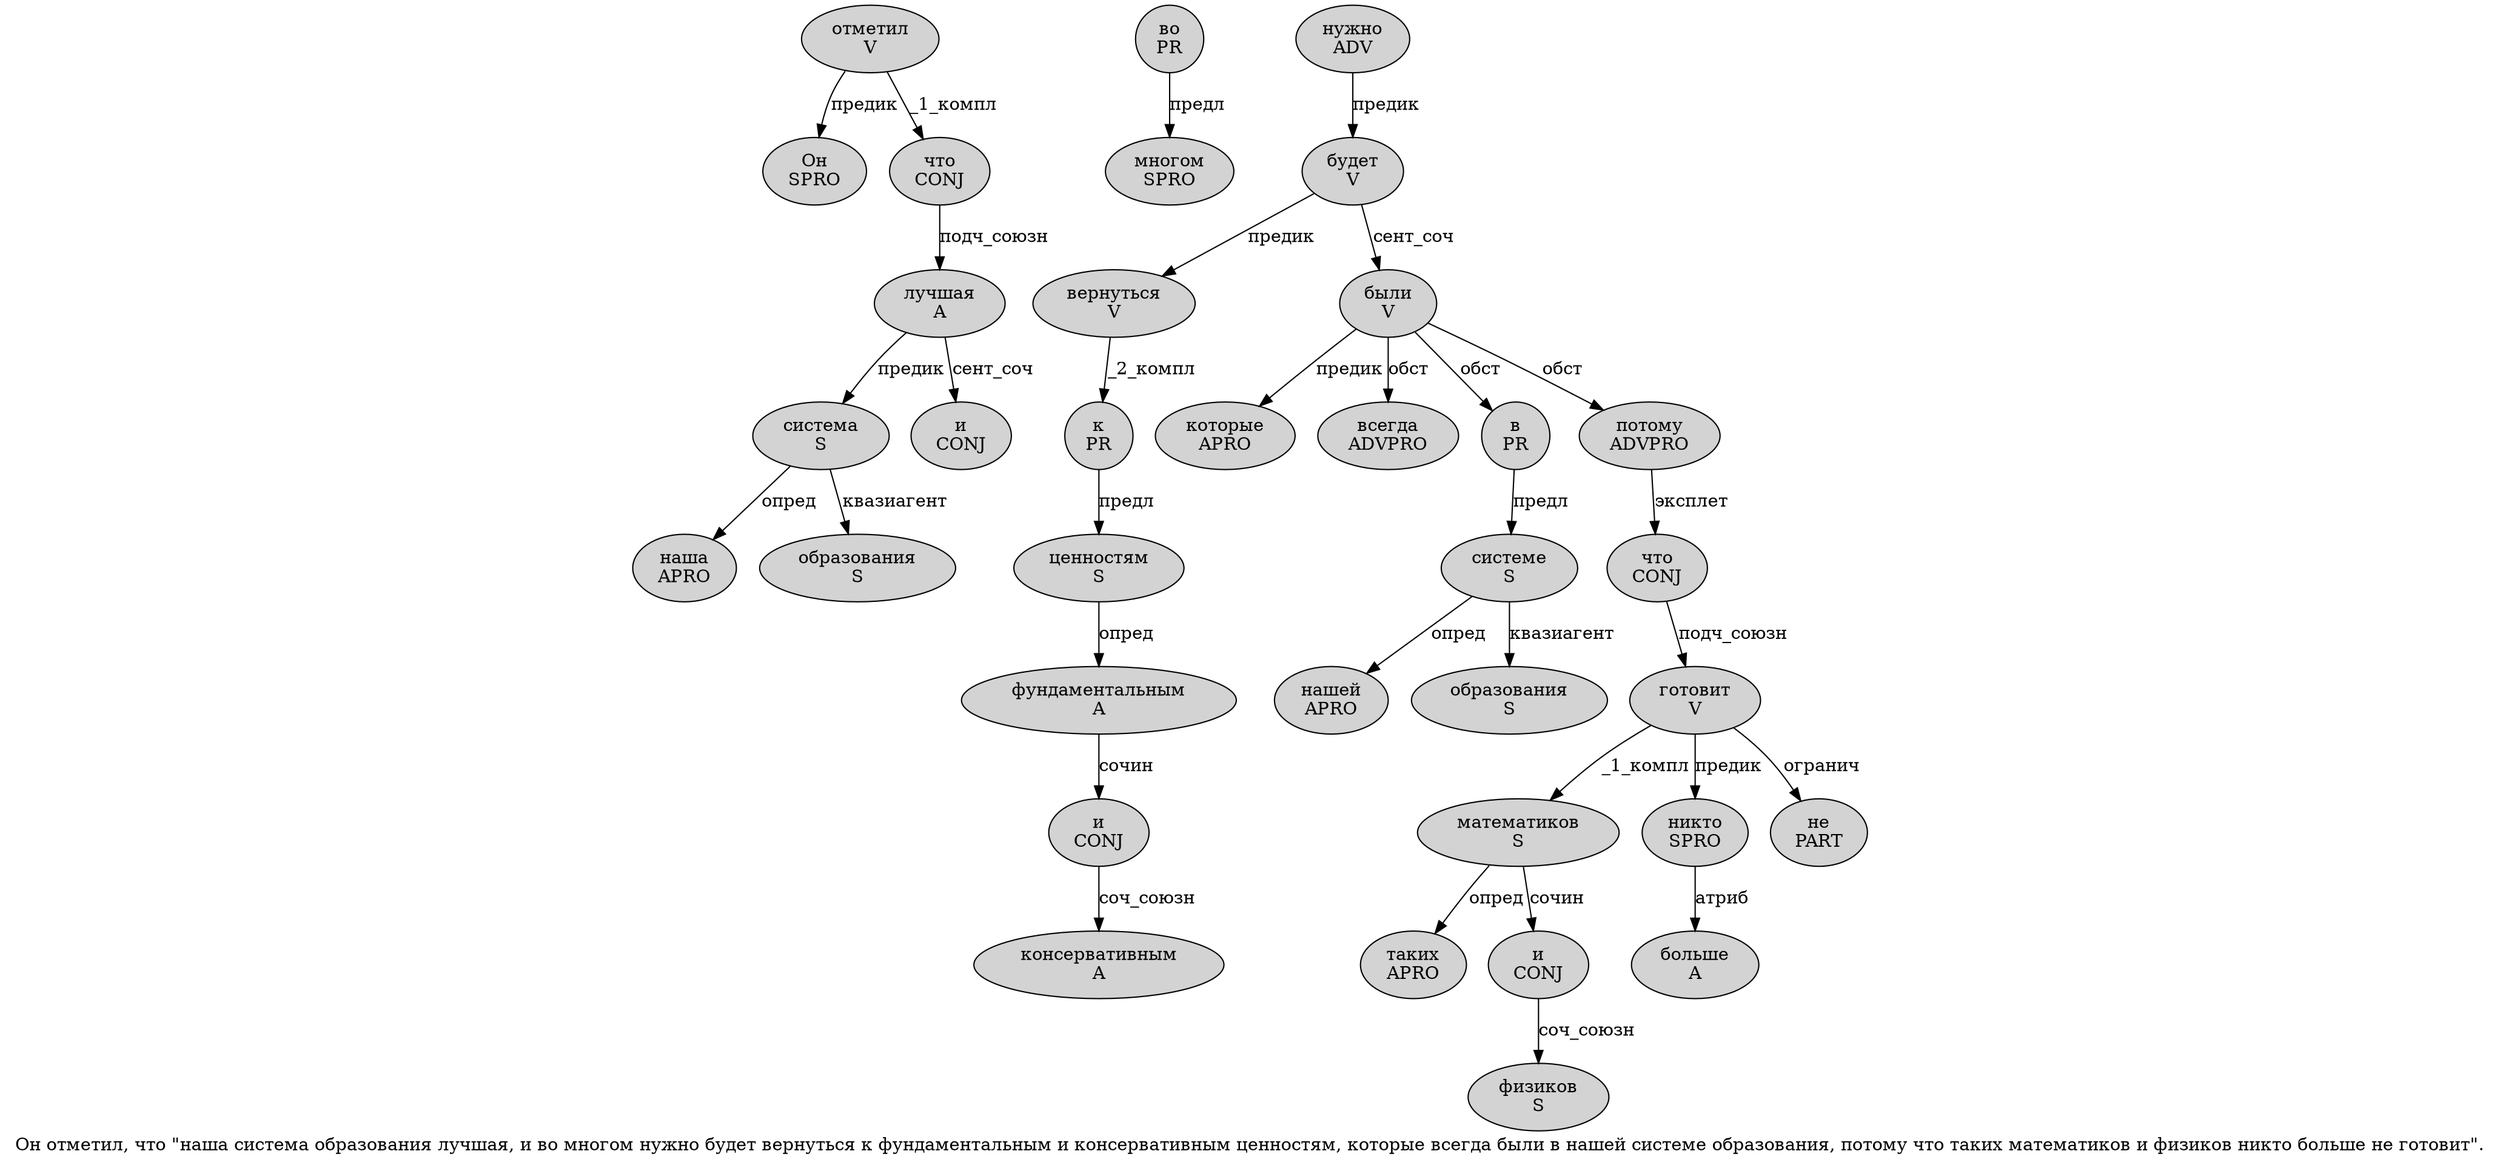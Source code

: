 digraph SENTENCE_1123 {
	graph [label="Он отметил, что \"наша система образования лучшая, и во многом нужно будет вернуться к фундаментальным и консервативным ценностям, которые всегда были в нашей системе образования, потому что таких математиков и физиков никто больше не готовит\"."]
	node [style=filled]
		0 [label="Он
SPRO" color="" fillcolor=lightgray penwidth=1 shape=ellipse]
		1 [label="отметил
V" color="" fillcolor=lightgray penwidth=1 shape=ellipse]
		3 [label="что
CONJ" color="" fillcolor=lightgray penwidth=1 shape=ellipse]
		5 [label="наша
APRO" color="" fillcolor=lightgray penwidth=1 shape=ellipse]
		6 [label="система
S" color="" fillcolor=lightgray penwidth=1 shape=ellipse]
		7 [label="образования
S" color="" fillcolor=lightgray penwidth=1 shape=ellipse]
		8 [label="лучшая
A" color="" fillcolor=lightgray penwidth=1 shape=ellipse]
		10 [label="и
CONJ" color="" fillcolor=lightgray penwidth=1 shape=ellipse]
		11 [label="во
PR" color="" fillcolor=lightgray penwidth=1 shape=ellipse]
		12 [label="многом
SPRO" color="" fillcolor=lightgray penwidth=1 shape=ellipse]
		13 [label="нужно
ADV" color="" fillcolor=lightgray penwidth=1 shape=ellipse]
		14 [label="будет
V" color="" fillcolor=lightgray penwidth=1 shape=ellipse]
		15 [label="вернуться
V" color="" fillcolor=lightgray penwidth=1 shape=ellipse]
		16 [label="к
PR" color="" fillcolor=lightgray penwidth=1 shape=ellipse]
		17 [label="фундаментальным
A" color="" fillcolor=lightgray penwidth=1 shape=ellipse]
		18 [label="и
CONJ" color="" fillcolor=lightgray penwidth=1 shape=ellipse]
		19 [label="консервативным
A" color="" fillcolor=lightgray penwidth=1 shape=ellipse]
		20 [label="ценностям
S" color="" fillcolor=lightgray penwidth=1 shape=ellipse]
		22 [label="которые
APRO" color="" fillcolor=lightgray penwidth=1 shape=ellipse]
		23 [label="всегда
ADVPRO" color="" fillcolor=lightgray penwidth=1 shape=ellipse]
		24 [label="были
V" color="" fillcolor=lightgray penwidth=1 shape=ellipse]
		25 [label="в
PR" color="" fillcolor=lightgray penwidth=1 shape=ellipse]
		26 [label="нашей
APRO" color="" fillcolor=lightgray penwidth=1 shape=ellipse]
		27 [label="системе
S" color="" fillcolor=lightgray penwidth=1 shape=ellipse]
		28 [label="образования
S" color="" fillcolor=lightgray penwidth=1 shape=ellipse]
		30 [label="потому
ADVPRO" color="" fillcolor=lightgray penwidth=1 shape=ellipse]
		31 [label="что
CONJ" color="" fillcolor=lightgray penwidth=1 shape=ellipse]
		32 [label="таких
APRO" color="" fillcolor=lightgray penwidth=1 shape=ellipse]
		33 [label="математиков
S" color="" fillcolor=lightgray penwidth=1 shape=ellipse]
		34 [label="и
CONJ" color="" fillcolor=lightgray penwidth=1 shape=ellipse]
		35 [label="физиков
S" color="" fillcolor=lightgray penwidth=1 shape=ellipse]
		36 [label="никто
SPRO" color="" fillcolor=lightgray penwidth=1 shape=ellipse]
		37 [label="больше
A" color="" fillcolor=lightgray penwidth=1 shape=ellipse]
		38 [label="не
PART" color="" fillcolor=lightgray penwidth=1 shape=ellipse]
		39 [label="готовит
V" color="" fillcolor=lightgray penwidth=1 shape=ellipse]
			17 -> 18 [label="сочин"]
			15 -> 16 [label="_2_компл"]
			6 -> 5 [label="опред"]
			6 -> 7 [label="квазиагент"]
			34 -> 35 [label="соч_союзн"]
			39 -> 33 [label="_1_компл"]
			39 -> 36 [label="предик"]
			39 -> 38 [label="огранич"]
			11 -> 12 [label="предл"]
			20 -> 17 [label="опред"]
			14 -> 15 [label="предик"]
			14 -> 24 [label="сент_соч"]
			24 -> 22 [label="предик"]
			24 -> 23 [label="обст"]
			24 -> 25 [label="обст"]
			24 -> 30 [label="обст"]
			25 -> 27 [label="предл"]
			30 -> 31 [label="эксплет"]
			31 -> 39 [label="подч_союзн"]
			13 -> 14 [label="предик"]
			1 -> 0 [label="предик"]
			1 -> 3 [label="_1_компл"]
			16 -> 20 [label="предл"]
			3 -> 8 [label="подч_союзн"]
			8 -> 6 [label="предик"]
			8 -> 10 [label="сент_соч"]
			33 -> 32 [label="опред"]
			33 -> 34 [label="сочин"]
			18 -> 19 [label="соч_союзн"]
			27 -> 26 [label="опред"]
			27 -> 28 [label="квазиагент"]
			36 -> 37 [label="атриб"]
}